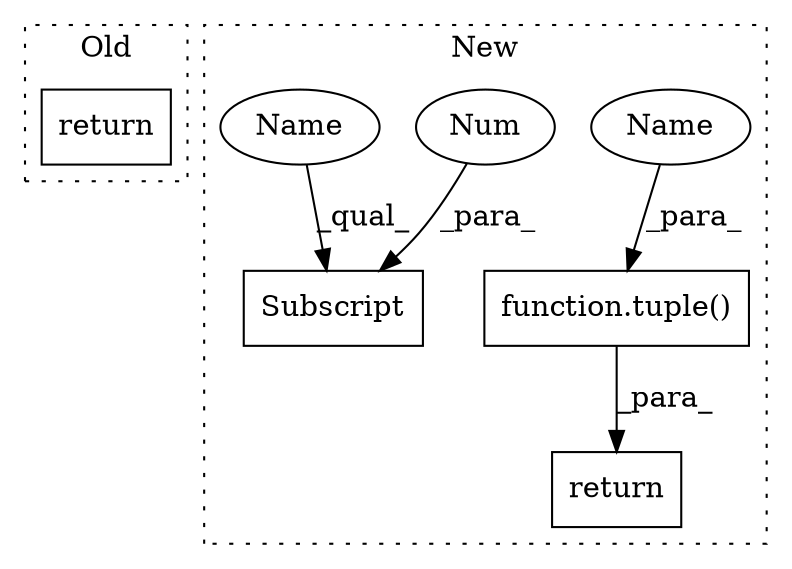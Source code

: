 digraph G {
subgraph cluster0 {
1 [label="return" a="93" s="32108" l="7" shape="box"];
label = "Old";
style="dotted";
}
subgraph cluster1 {
2 [label="function.tuple()" a="75" s="32474,32484" l="6,1" shape="box"];
3 [label="return" a="93" s="32467" l="7" shape="box"];
4 [label="Subscript" a="63" s="32433,0" l="7,0" shape="box"];
5 [label="Num" a="76" s="32438" l="1" shape="ellipse"];
6 [label="Name" a="87" s="32480" l="4" shape="ellipse"];
7 [label="Name" a="87" s="32433" l="4" shape="ellipse"];
label = "New";
style="dotted";
}
2 -> 3 [label="_para_"];
5 -> 4 [label="_para_"];
6 -> 2 [label="_para_"];
7 -> 4 [label="_qual_"];
}